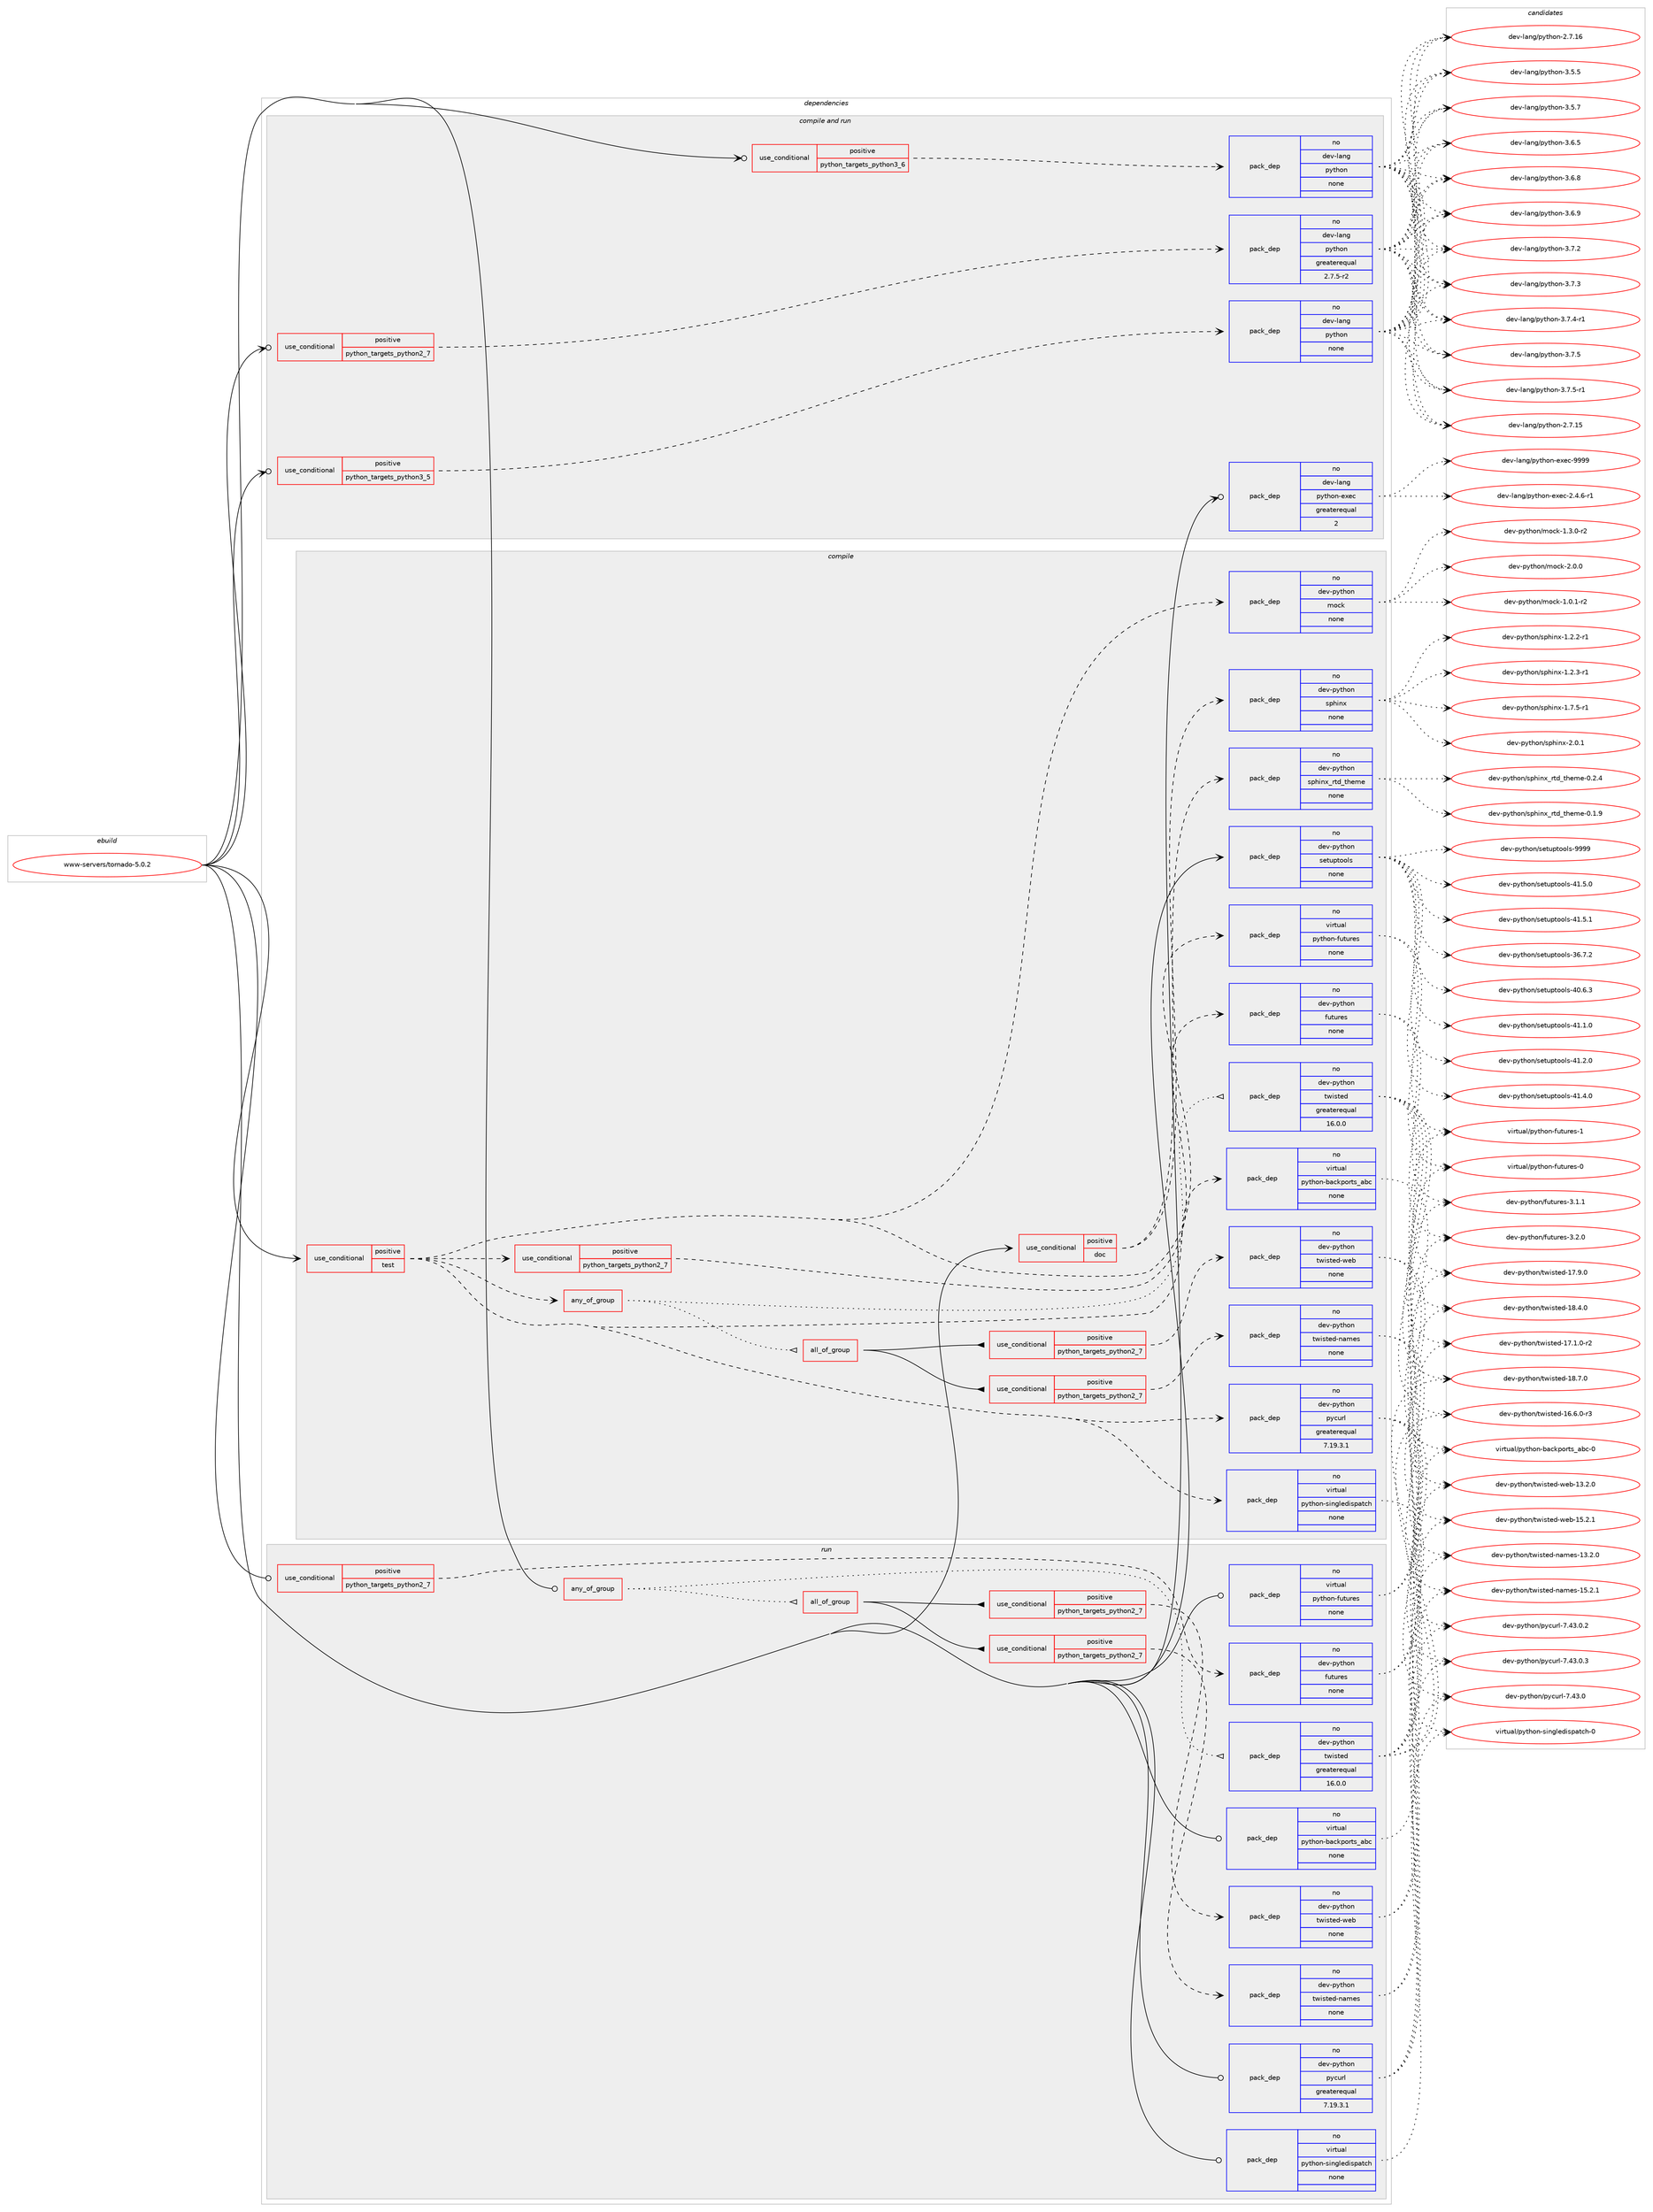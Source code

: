 digraph prolog {

# *************
# Graph options
# *************

newrank=true;
concentrate=true;
compound=true;
graph [rankdir=LR,fontname=Helvetica,fontsize=10,ranksep=1.5];#, ranksep=2.5, nodesep=0.2];
edge  [arrowhead=vee];
node  [fontname=Helvetica,fontsize=10];

# **********
# The ebuild
# **********

subgraph cluster_leftcol {
color=gray;
rank=same;
label=<<i>ebuild</i>>;
id [label="www-servers/tornado-5.0.2", color=red, width=4, href="../www-servers/tornado-5.0.2.svg"];
}

# ****************
# The dependencies
# ****************

subgraph cluster_midcol {
color=gray;
label=<<i>dependencies</i>>;
subgraph cluster_compile {
fillcolor="#eeeeee";
style=filled;
label=<<i>compile</i>>;
subgraph cond218508 {
dependency911148 [label=<<TABLE BORDER="0" CELLBORDER="1" CELLSPACING="0" CELLPADDING="4"><TR><TD ROWSPAN="3" CELLPADDING="10">use_conditional</TD></TR><TR><TD>positive</TD></TR><TR><TD>doc</TD></TR></TABLE>>, shape=none, color=red];
subgraph pack676226 {
dependency911149 [label=<<TABLE BORDER="0" CELLBORDER="1" CELLSPACING="0" CELLPADDING="4" WIDTH="220"><TR><TD ROWSPAN="6" CELLPADDING="30">pack_dep</TD></TR><TR><TD WIDTH="110">no</TD></TR><TR><TD>dev-python</TD></TR><TR><TD>sphinx</TD></TR><TR><TD>none</TD></TR><TR><TD></TD></TR></TABLE>>, shape=none, color=blue];
}
dependency911148:e -> dependency911149:w [weight=20,style="dashed",arrowhead="vee"];
subgraph pack676227 {
dependency911150 [label=<<TABLE BORDER="0" CELLBORDER="1" CELLSPACING="0" CELLPADDING="4" WIDTH="220"><TR><TD ROWSPAN="6" CELLPADDING="30">pack_dep</TD></TR><TR><TD WIDTH="110">no</TD></TR><TR><TD>dev-python</TD></TR><TR><TD>sphinx_rtd_theme</TD></TR><TR><TD>none</TD></TR><TR><TD></TD></TR></TABLE>>, shape=none, color=blue];
}
dependency911148:e -> dependency911150:w [weight=20,style="dashed",arrowhead="vee"];
}
id:e -> dependency911148:w [weight=20,style="solid",arrowhead="vee"];
subgraph cond218509 {
dependency911151 [label=<<TABLE BORDER="0" CELLBORDER="1" CELLSPACING="0" CELLPADDING="4"><TR><TD ROWSPAN="3" CELLPADDING="10">use_conditional</TD></TR><TR><TD>positive</TD></TR><TR><TD>test</TD></TR></TABLE>>, shape=none, color=red];
subgraph cond218510 {
dependency911152 [label=<<TABLE BORDER="0" CELLBORDER="1" CELLSPACING="0" CELLPADDING="4"><TR><TD ROWSPAN="3" CELLPADDING="10">use_conditional</TD></TR><TR><TD>positive</TD></TR><TR><TD>python_targets_python2_7</TD></TR></TABLE>>, shape=none, color=red];
subgraph pack676228 {
dependency911153 [label=<<TABLE BORDER="0" CELLBORDER="1" CELLSPACING="0" CELLPADDING="4" WIDTH="220"><TR><TD ROWSPAN="6" CELLPADDING="30">pack_dep</TD></TR><TR><TD WIDTH="110">no</TD></TR><TR><TD>dev-python</TD></TR><TR><TD>futures</TD></TR><TR><TD>none</TD></TR><TR><TD></TD></TR></TABLE>>, shape=none, color=blue];
}
dependency911152:e -> dependency911153:w [weight=20,style="dashed",arrowhead="vee"];
}
dependency911151:e -> dependency911152:w [weight=20,style="dashed",arrowhead="vee"];
subgraph pack676229 {
dependency911154 [label=<<TABLE BORDER="0" CELLBORDER="1" CELLSPACING="0" CELLPADDING="4" WIDTH="220"><TR><TD ROWSPAN="6" CELLPADDING="30">pack_dep</TD></TR><TR><TD WIDTH="110">no</TD></TR><TR><TD>dev-python</TD></TR><TR><TD>pycurl</TD></TR><TR><TD>greaterequal</TD></TR><TR><TD>7.19.3.1</TD></TR></TABLE>>, shape=none, color=blue];
}
dependency911151:e -> dependency911154:w [weight=20,style="dashed",arrowhead="vee"];
subgraph any15829 {
dependency911155 [label=<<TABLE BORDER="0" CELLBORDER="1" CELLSPACING="0" CELLPADDING="4"><TR><TD CELLPADDING="10">any_of_group</TD></TR></TABLE>>, shape=none, color=red];subgraph pack676230 {
dependency911156 [label=<<TABLE BORDER="0" CELLBORDER="1" CELLSPACING="0" CELLPADDING="4" WIDTH="220"><TR><TD ROWSPAN="6" CELLPADDING="30">pack_dep</TD></TR><TR><TD WIDTH="110">no</TD></TR><TR><TD>dev-python</TD></TR><TR><TD>twisted</TD></TR><TR><TD>greaterequal</TD></TR><TR><TD>16.0.0</TD></TR></TABLE>>, shape=none, color=blue];
}
dependency911155:e -> dependency911156:w [weight=20,style="dotted",arrowhead="oinv"];
subgraph all588 {
dependency911157 [label=<<TABLE BORDER="0" CELLBORDER="1" CELLSPACING="0" CELLPADDING="4"><TR><TD CELLPADDING="10">all_of_group</TD></TR></TABLE>>, shape=none, color=red];subgraph cond218511 {
dependency911158 [label=<<TABLE BORDER="0" CELLBORDER="1" CELLSPACING="0" CELLPADDING="4"><TR><TD ROWSPAN="3" CELLPADDING="10">use_conditional</TD></TR><TR><TD>positive</TD></TR><TR><TD>python_targets_python2_7</TD></TR></TABLE>>, shape=none, color=red];
subgraph pack676231 {
dependency911159 [label=<<TABLE BORDER="0" CELLBORDER="1" CELLSPACING="0" CELLPADDING="4" WIDTH="220"><TR><TD ROWSPAN="6" CELLPADDING="30">pack_dep</TD></TR><TR><TD WIDTH="110">no</TD></TR><TR><TD>dev-python</TD></TR><TR><TD>twisted-names</TD></TR><TR><TD>none</TD></TR><TR><TD></TD></TR></TABLE>>, shape=none, color=blue];
}
dependency911158:e -> dependency911159:w [weight=20,style="dashed",arrowhead="vee"];
}
dependency911157:e -> dependency911158:w [weight=20,style="solid",arrowhead="inv"];
subgraph cond218512 {
dependency911160 [label=<<TABLE BORDER="0" CELLBORDER="1" CELLSPACING="0" CELLPADDING="4"><TR><TD ROWSPAN="3" CELLPADDING="10">use_conditional</TD></TR><TR><TD>positive</TD></TR><TR><TD>python_targets_python2_7</TD></TR></TABLE>>, shape=none, color=red];
subgraph pack676232 {
dependency911161 [label=<<TABLE BORDER="0" CELLBORDER="1" CELLSPACING="0" CELLPADDING="4" WIDTH="220"><TR><TD ROWSPAN="6" CELLPADDING="30">pack_dep</TD></TR><TR><TD WIDTH="110">no</TD></TR><TR><TD>dev-python</TD></TR><TR><TD>twisted-web</TD></TR><TR><TD>none</TD></TR><TR><TD></TD></TR></TABLE>>, shape=none, color=blue];
}
dependency911160:e -> dependency911161:w [weight=20,style="dashed",arrowhead="vee"];
}
dependency911157:e -> dependency911160:w [weight=20,style="solid",arrowhead="inv"];
}
dependency911155:e -> dependency911157:w [weight=20,style="dotted",arrowhead="oinv"];
}
dependency911151:e -> dependency911155:w [weight=20,style="dashed",arrowhead="vee"];
subgraph pack676233 {
dependency911162 [label=<<TABLE BORDER="0" CELLBORDER="1" CELLSPACING="0" CELLPADDING="4" WIDTH="220"><TR><TD ROWSPAN="6" CELLPADDING="30">pack_dep</TD></TR><TR><TD WIDTH="110">no</TD></TR><TR><TD>virtual</TD></TR><TR><TD>python-backports_abc</TD></TR><TR><TD>none</TD></TR><TR><TD></TD></TR></TABLE>>, shape=none, color=blue];
}
dependency911151:e -> dependency911162:w [weight=20,style="dashed",arrowhead="vee"];
subgraph pack676234 {
dependency911163 [label=<<TABLE BORDER="0" CELLBORDER="1" CELLSPACING="0" CELLPADDING="4" WIDTH="220"><TR><TD ROWSPAN="6" CELLPADDING="30">pack_dep</TD></TR><TR><TD WIDTH="110">no</TD></TR><TR><TD>virtual</TD></TR><TR><TD>python-futures</TD></TR><TR><TD>none</TD></TR><TR><TD></TD></TR></TABLE>>, shape=none, color=blue];
}
dependency911151:e -> dependency911163:w [weight=20,style="dashed",arrowhead="vee"];
subgraph pack676235 {
dependency911164 [label=<<TABLE BORDER="0" CELLBORDER="1" CELLSPACING="0" CELLPADDING="4" WIDTH="220"><TR><TD ROWSPAN="6" CELLPADDING="30">pack_dep</TD></TR><TR><TD WIDTH="110">no</TD></TR><TR><TD>virtual</TD></TR><TR><TD>python-singledispatch</TD></TR><TR><TD>none</TD></TR><TR><TD></TD></TR></TABLE>>, shape=none, color=blue];
}
dependency911151:e -> dependency911164:w [weight=20,style="dashed",arrowhead="vee"];
subgraph pack676236 {
dependency911165 [label=<<TABLE BORDER="0" CELLBORDER="1" CELLSPACING="0" CELLPADDING="4" WIDTH="220"><TR><TD ROWSPAN="6" CELLPADDING="30">pack_dep</TD></TR><TR><TD WIDTH="110">no</TD></TR><TR><TD>dev-python</TD></TR><TR><TD>mock</TD></TR><TR><TD>none</TD></TR><TR><TD></TD></TR></TABLE>>, shape=none, color=blue];
}
dependency911151:e -> dependency911165:w [weight=20,style="dashed",arrowhead="vee"];
}
id:e -> dependency911151:w [weight=20,style="solid",arrowhead="vee"];
subgraph pack676237 {
dependency911166 [label=<<TABLE BORDER="0" CELLBORDER="1" CELLSPACING="0" CELLPADDING="4" WIDTH="220"><TR><TD ROWSPAN="6" CELLPADDING="30">pack_dep</TD></TR><TR><TD WIDTH="110">no</TD></TR><TR><TD>dev-python</TD></TR><TR><TD>setuptools</TD></TR><TR><TD>none</TD></TR><TR><TD></TD></TR></TABLE>>, shape=none, color=blue];
}
id:e -> dependency911166:w [weight=20,style="solid",arrowhead="vee"];
}
subgraph cluster_compileandrun {
fillcolor="#eeeeee";
style=filled;
label=<<i>compile and run</i>>;
subgraph cond218513 {
dependency911167 [label=<<TABLE BORDER="0" CELLBORDER="1" CELLSPACING="0" CELLPADDING="4"><TR><TD ROWSPAN="3" CELLPADDING="10">use_conditional</TD></TR><TR><TD>positive</TD></TR><TR><TD>python_targets_python2_7</TD></TR></TABLE>>, shape=none, color=red];
subgraph pack676238 {
dependency911168 [label=<<TABLE BORDER="0" CELLBORDER="1" CELLSPACING="0" CELLPADDING="4" WIDTH="220"><TR><TD ROWSPAN="6" CELLPADDING="30">pack_dep</TD></TR><TR><TD WIDTH="110">no</TD></TR><TR><TD>dev-lang</TD></TR><TR><TD>python</TD></TR><TR><TD>greaterequal</TD></TR><TR><TD>2.7.5-r2</TD></TR></TABLE>>, shape=none, color=blue];
}
dependency911167:e -> dependency911168:w [weight=20,style="dashed",arrowhead="vee"];
}
id:e -> dependency911167:w [weight=20,style="solid",arrowhead="odotvee"];
subgraph cond218514 {
dependency911169 [label=<<TABLE BORDER="0" CELLBORDER="1" CELLSPACING="0" CELLPADDING="4"><TR><TD ROWSPAN="3" CELLPADDING="10">use_conditional</TD></TR><TR><TD>positive</TD></TR><TR><TD>python_targets_python3_5</TD></TR></TABLE>>, shape=none, color=red];
subgraph pack676239 {
dependency911170 [label=<<TABLE BORDER="0" CELLBORDER="1" CELLSPACING="0" CELLPADDING="4" WIDTH="220"><TR><TD ROWSPAN="6" CELLPADDING="30">pack_dep</TD></TR><TR><TD WIDTH="110">no</TD></TR><TR><TD>dev-lang</TD></TR><TR><TD>python</TD></TR><TR><TD>none</TD></TR><TR><TD></TD></TR></TABLE>>, shape=none, color=blue];
}
dependency911169:e -> dependency911170:w [weight=20,style="dashed",arrowhead="vee"];
}
id:e -> dependency911169:w [weight=20,style="solid",arrowhead="odotvee"];
subgraph cond218515 {
dependency911171 [label=<<TABLE BORDER="0" CELLBORDER="1" CELLSPACING="0" CELLPADDING="4"><TR><TD ROWSPAN="3" CELLPADDING="10">use_conditional</TD></TR><TR><TD>positive</TD></TR><TR><TD>python_targets_python3_6</TD></TR></TABLE>>, shape=none, color=red];
subgraph pack676240 {
dependency911172 [label=<<TABLE BORDER="0" CELLBORDER="1" CELLSPACING="0" CELLPADDING="4" WIDTH="220"><TR><TD ROWSPAN="6" CELLPADDING="30">pack_dep</TD></TR><TR><TD WIDTH="110">no</TD></TR><TR><TD>dev-lang</TD></TR><TR><TD>python</TD></TR><TR><TD>none</TD></TR><TR><TD></TD></TR></TABLE>>, shape=none, color=blue];
}
dependency911171:e -> dependency911172:w [weight=20,style="dashed",arrowhead="vee"];
}
id:e -> dependency911171:w [weight=20,style="solid",arrowhead="odotvee"];
subgraph pack676241 {
dependency911173 [label=<<TABLE BORDER="0" CELLBORDER="1" CELLSPACING="0" CELLPADDING="4" WIDTH="220"><TR><TD ROWSPAN="6" CELLPADDING="30">pack_dep</TD></TR><TR><TD WIDTH="110">no</TD></TR><TR><TD>dev-lang</TD></TR><TR><TD>python-exec</TD></TR><TR><TD>greaterequal</TD></TR><TR><TD>2</TD></TR></TABLE>>, shape=none, color=blue];
}
id:e -> dependency911173:w [weight=20,style="solid",arrowhead="odotvee"];
}
subgraph cluster_run {
fillcolor="#eeeeee";
style=filled;
label=<<i>run</i>>;
subgraph any15830 {
dependency911174 [label=<<TABLE BORDER="0" CELLBORDER="1" CELLSPACING="0" CELLPADDING="4"><TR><TD CELLPADDING="10">any_of_group</TD></TR></TABLE>>, shape=none, color=red];subgraph pack676242 {
dependency911175 [label=<<TABLE BORDER="0" CELLBORDER="1" CELLSPACING="0" CELLPADDING="4" WIDTH="220"><TR><TD ROWSPAN="6" CELLPADDING="30">pack_dep</TD></TR><TR><TD WIDTH="110">no</TD></TR><TR><TD>dev-python</TD></TR><TR><TD>twisted</TD></TR><TR><TD>greaterequal</TD></TR><TR><TD>16.0.0</TD></TR></TABLE>>, shape=none, color=blue];
}
dependency911174:e -> dependency911175:w [weight=20,style="dotted",arrowhead="oinv"];
subgraph all589 {
dependency911176 [label=<<TABLE BORDER="0" CELLBORDER="1" CELLSPACING="0" CELLPADDING="4"><TR><TD CELLPADDING="10">all_of_group</TD></TR></TABLE>>, shape=none, color=red];subgraph cond218516 {
dependency911177 [label=<<TABLE BORDER="0" CELLBORDER="1" CELLSPACING="0" CELLPADDING="4"><TR><TD ROWSPAN="3" CELLPADDING="10">use_conditional</TD></TR><TR><TD>positive</TD></TR><TR><TD>python_targets_python2_7</TD></TR></TABLE>>, shape=none, color=red];
subgraph pack676243 {
dependency911178 [label=<<TABLE BORDER="0" CELLBORDER="1" CELLSPACING="0" CELLPADDING="4" WIDTH="220"><TR><TD ROWSPAN="6" CELLPADDING="30">pack_dep</TD></TR><TR><TD WIDTH="110">no</TD></TR><TR><TD>dev-python</TD></TR><TR><TD>twisted-names</TD></TR><TR><TD>none</TD></TR><TR><TD></TD></TR></TABLE>>, shape=none, color=blue];
}
dependency911177:e -> dependency911178:w [weight=20,style="dashed",arrowhead="vee"];
}
dependency911176:e -> dependency911177:w [weight=20,style="solid",arrowhead="inv"];
subgraph cond218517 {
dependency911179 [label=<<TABLE BORDER="0" CELLBORDER="1" CELLSPACING="0" CELLPADDING="4"><TR><TD ROWSPAN="3" CELLPADDING="10">use_conditional</TD></TR><TR><TD>positive</TD></TR><TR><TD>python_targets_python2_7</TD></TR></TABLE>>, shape=none, color=red];
subgraph pack676244 {
dependency911180 [label=<<TABLE BORDER="0" CELLBORDER="1" CELLSPACING="0" CELLPADDING="4" WIDTH="220"><TR><TD ROWSPAN="6" CELLPADDING="30">pack_dep</TD></TR><TR><TD WIDTH="110">no</TD></TR><TR><TD>dev-python</TD></TR><TR><TD>twisted-web</TD></TR><TR><TD>none</TD></TR><TR><TD></TD></TR></TABLE>>, shape=none, color=blue];
}
dependency911179:e -> dependency911180:w [weight=20,style="dashed",arrowhead="vee"];
}
dependency911176:e -> dependency911179:w [weight=20,style="solid",arrowhead="inv"];
}
dependency911174:e -> dependency911176:w [weight=20,style="dotted",arrowhead="oinv"];
}
id:e -> dependency911174:w [weight=20,style="solid",arrowhead="odot"];
subgraph cond218518 {
dependency911181 [label=<<TABLE BORDER="0" CELLBORDER="1" CELLSPACING="0" CELLPADDING="4"><TR><TD ROWSPAN="3" CELLPADDING="10">use_conditional</TD></TR><TR><TD>positive</TD></TR><TR><TD>python_targets_python2_7</TD></TR></TABLE>>, shape=none, color=red];
subgraph pack676245 {
dependency911182 [label=<<TABLE BORDER="0" CELLBORDER="1" CELLSPACING="0" CELLPADDING="4" WIDTH="220"><TR><TD ROWSPAN="6" CELLPADDING="30">pack_dep</TD></TR><TR><TD WIDTH="110">no</TD></TR><TR><TD>dev-python</TD></TR><TR><TD>futures</TD></TR><TR><TD>none</TD></TR><TR><TD></TD></TR></TABLE>>, shape=none, color=blue];
}
dependency911181:e -> dependency911182:w [weight=20,style="dashed",arrowhead="vee"];
}
id:e -> dependency911181:w [weight=20,style="solid",arrowhead="odot"];
subgraph pack676246 {
dependency911183 [label=<<TABLE BORDER="0" CELLBORDER="1" CELLSPACING="0" CELLPADDING="4" WIDTH="220"><TR><TD ROWSPAN="6" CELLPADDING="30">pack_dep</TD></TR><TR><TD WIDTH="110">no</TD></TR><TR><TD>dev-python</TD></TR><TR><TD>pycurl</TD></TR><TR><TD>greaterequal</TD></TR><TR><TD>7.19.3.1</TD></TR></TABLE>>, shape=none, color=blue];
}
id:e -> dependency911183:w [weight=20,style="solid",arrowhead="odot"];
subgraph pack676247 {
dependency911184 [label=<<TABLE BORDER="0" CELLBORDER="1" CELLSPACING="0" CELLPADDING="4" WIDTH="220"><TR><TD ROWSPAN="6" CELLPADDING="30">pack_dep</TD></TR><TR><TD WIDTH="110">no</TD></TR><TR><TD>virtual</TD></TR><TR><TD>python-backports_abc</TD></TR><TR><TD>none</TD></TR><TR><TD></TD></TR></TABLE>>, shape=none, color=blue];
}
id:e -> dependency911184:w [weight=20,style="solid",arrowhead="odot"];
subgraph pack676248 {
dependency911185 [label=<<TABLE BORDER="0" CELLBORDER="1" CELLSPACING="0" CELLPADDING="4" WIDTH="220"><TR><TD ROWSPAN="6" CELLPADDING="30">pack_dep</TD></TR><TR><TD WIDTH="110">no</TD></TR><TR><TD>virtual</TD></TR><TR><TD>python-futures</TD></TR><TR><TD>none</TD></TR><TR><TD></TD></TR></TABLE>>, shape=none, color=blue];
}
id:e -> dependency911185:w [weight=20,style="solid",arrowhead="odot"];
subgraph pack676249 {
dependency911186 [label=<<TABLE BORDER="0" CELLBORDER="1" CELLSPACING="0" CELLPADDING="4" WIDTH="220"><TR><TD ROWSPAN="6" CELLPADDING="30">pack_dep</TD></TR><TR><TD WIDTH="110">no</TD></TR><TR><TD>virtual</TD></TR><TR><TD>python-singledispatch</TD></TR><TR><TD>none</TD></TR><TR><TD></TD></TR></TABLE>>, shape=none, color=blue];
}
id:e -> dependency911186:w [weight=20,style="solid",arrowhead="odot"];
}
}

# **************
# The candidates
# **************

subgraph cluster_choices {
rank=same;
color=gray;
label=<<i>candidates</i>>;

subgraph choice676226 {
color=black;
nodesep=1;
choice10010111845112121116104111110471151121041051101204549465046504511449 [label="dev-python/sphinx-1.2.2-r1", color=red, width=4,href="../dev-python/sphinx-1.2.2-r1.svg"];
choice10010111845112121116104111110471151121041051101204549465046514511449 [label="dev-python/sphinx-1.2.3-r1", color=red, width=4,href="../dev-python/sphinx-1.2.3-r1.svg"];
choice10010111845112121116104111110471151121041051101204549465546534511449 [label="dev-python/sphinx-1.7.5-r1", color=red, width=4,href="../dev-python/sphinx-1.7.5-r1.svg"];
choice1001011184511212111610411111047115112104105110120455046484649 [label="dev-python/sphinx-2.0.1", color=red, width=4,href="../dev-python/sphinx-2.0.1.svg"];
dependency911149:e -> choice10010111845112121116104111110471151121041051101204549465046504511449:w [style=dotted,weight="100"];
dependency911149:e -> choice10010111845112121116104111110471151121041051101204549465046514511449:w [style=dotted,weight="100"];
dependency911149:e -> choice10010111845112121116104111110471151121041051101204549465546534511449:w [style=dotted,weight="100"];
dependency911149:e -> choice1001011184511212111610411111047115112104105110120455046484649:w [style=dotted,weight="100"];
}
subgraph choice676227 {
color=black;
nodesep=1;
choice10010111845112121116104111110471151121041051101209511411610095116104101109101454846494657 [label="dev-python/sphinx_rtd_theme-0.1.9", color=red, width=4,href="../dev-python/sphinx_rtd_theme-0.1.9.svg"];
choice10010111845112121116104111110471151121041051101209511411610095116104101109101454846504652 [label="dev-python/sphinx_rtd_theme-0.2.4", color=red, width=4,href="../dev-python/sphinx_rtd_theme-0.2.4.svg"];
dependency911150:e -> choice10010111845112121116104111110471151121041051101209511411610095116104101109101454846494657:w [style=dotted,weight="100"];
dependency911150:e -> choice10010111845112121116104111110471151121041051101209511411610095116104101109101454846504652:w [style=dotted,weight="100"];
}
subgraph choice676228 {
color=black;
nodesep=1;
choice1001011184511212111610411111047102117116117114101115455146494649 [label="dev-python/futures-3.1.1", color=red, width=4,href="../dev-python/futures-3.1.1.svg"];
choice1001011184511212111610411111047102117116117114101115455146504648 [label="dev-python/futures-3.2.0", color=red, width=4,href="../dev-python/futures-3.2.0.svg"];
dependency911153:e -> choice1001011184511212111610411111047102117116117114101115455146494649:w [style=dotted,weight="100"];
dependency911153:e -> choice1001011184511212111610411111047102117116117114101115455146504648:w [style=dotted,weight="100"];
}
subgraph choice676229 {
color=black;
nodesep=1;
choice10010111845112121116104111110471121219911711410845554652514648 [label="dev-python/pycurl-7.43.0", color=red, width=4,href="../dev-python/pycurl-7.43.0.svg"];
choice100101118451121211161041111104711212199117114108455546525146484650 [label="dev-python/pycurl-7.43.0.2", color=red, width=4,href="../dev-python/pycurl-7.43.0.2.svg"];
choice100101118451121211161041111104711212199117114108455546525146484651 [label="dev-python/pycurl-7.43.0.3", color=red, width=4,href="../dev-python/pycurl-7.43.0.3.svg"];
dependency911154:e -> choice10010111845112121116104111110471121219911711410845554652514648:w [style=dotted,weight="100"];
dependency911154:e -> choice100101118451121211161041111104711212199117114108455546525146484650:w [style=dotted,weight="100"];
dependency911154:e -> choice100101118451121211161041111104711212199117114108455546525146484651:w [style=dotted,weight="100"];
}
subgraph choice676230 {
color=black;
nodesep=1;
choice1001011184511212111610411111047116119105115116101100454954465446484511451 [label="dev-python/twisted-16.6.0-r3", color=red, width=4,href="../dev-python/twisted-16.6.0-r3.svg"];
choice1001011184511212111610411111047116119105115116101100454955464946484511450 [label="dev-python/twisted-17.1.0-r2", color=red, width=4,href="../dev-python/twisted-17.1.0-r2.svg"];
choice100101118451121211161041111104711611910511511610110045495546574648 [label="dev-python/twisted-17.9.0", color=red, width=4,href="../dev-python/twisted-17.9.0.svg"];
choice100101118451121211161041111104711611910511511610110045495646524648 [label="dev-python/twisted-18.4.0", color=red, width=4,href="../dev-python/twisted-18.4.0.svg"];
choice100101118451121211161041111104711611910511511610110045495646554648 [label="dev-python/twisted-18.7.0", color=red, width=4,href="../dev-python/twisted-18.7.0.svg"];
dependency911156:e -> choice1001011184511212111610411111047116119105115116101100454954465446484511451:w [style=dotted,weight="100"];
dependency911156:e -> choice1001011184511212111610411111047116119105115116101100454955464946484511450:w [style=dotted,weight="100"];
dependency911156:e -> choice100101118451121211161041111104711611910511511610110045495546574648:w [style=dotted,weight="100"];
dependency911156:e -> choice100101118451121211161041111104711611910511511610110045495646524648:w [style=dotted,weight="100"];
dependency911156:e -> choice100101118451121211161041111104711611910511511610110045495646554648:w [style=dotted,weight="100"];
}
subgraph choice676231 {
color=black;
nodesep=1;
choice1001011184511212111610411111047116119105115116101100451109710910111545495146504648 [label="dev-python/twisted-names-13.2.0", color=red, width=4,href="../dev-python/twisted-names-13.2.0.svg"];
choice1001011184511212111610411111047116119105115116101100451109710910111545495346504649 [label="dev-python/twisted-names-15.2.1", color=red, width=4,href="../dev-python/twisted-names-15.2.1.svg"];
dependency911159:e -> choice1001011184511212111610411111047116119105115116101100451109710910111545495146504648:w [style=dotted,weight="100"];
dependency911159:e -> choice1001011184511212111610411111047116119105115116101100451109710910111545495346504649:w [style=dotted,weight="100"];
}
subgraph choice676232 {
color=black;
nodesep=1;
choice1001011184511212111610411111047116119105115116101100451191019845495146504648 [label="dev-python/twisted-web-13.2.0", color=red, width=4,href="../dev-python/twisted-web-13.2.0.svg"];
choice1001011184511212111610411111047116119105115116101100451191019845495346504649 [label="dev-python/twisted-web-15.2.1", color=red, width=4,href="../dev-python/twisted-web-15.2.1.svg"];
dependency911161:e -> choice1001011184511212111610411111047116119105115116101100451191019845495146504648:w [style=dotted,weight="100"];
dependency911161:e -> choice1001011184511212111610411111047116119105115116101100451191019845495346504649:w [style=dotted,weight="100"];
}
subgraph choice676233 {
color=black;
nodesep=1;
choice118105114116117971084711212111610411111045989799107112111114116115959798994548 [label="virtual/python-backports_abc-0", color=red, width=4,href="../virtual/python-backports_abc-0.svg"];
dependency911162:e -> choice118105114116117971084711212111610411111045989799107112111114116115959798994548:w [style=dotted,weight="100"];
}
subgraph choice676234 {
color=black;
nodesep=1;
choice1181051141161179710847112121116104111110451021171161171141011154548 [label="virtual/python-futures-0", color=red, width=4,href="../virtual/python-futures-0.svg"];
choice1181051141161179710847112121116104111110451021171161171141011154549 [label="virtual/python-futures-1", color=red, width=4,href="../virtual/python-futures-1.svg"];
dependency911163:e -> choice1181051141161179710847112121116104111110451021171161171141011154548:w [style=dotted,weight="100"];
dependency911163:e -> choice1181051141161179710847112121116104111110451021171161171141011154549:w [style=dotted,weight="100"];
}
subgraph choice676235 {
color=black;
nodesep=1;
choice11810511411611797108471121211161041111104511510511010310810110010511511297116991044548 [label="virtual/python-singledispatch-0", color=red, width=4,href="../virtual/python-singledispatch-0.svg"];
dependency911164:e -> choice11810511411611797108471121211161041111104511510511010310810110010511511297116991044548:w [style=dotted,weight="100"];
}
subgraph choice676236 {
color=black;
nodesep=1;
choice1001011184511212111610411111047109111991074549464846494511450 [label="dev-python/mock-1.0.1-r2", color=red, width=4,href="../dev-python/mock-1.0.1-r2.svg"];
choice1001011184511212111610411111047109111991074549465146484511450 [label="dev-python/mock-1.3.0-r2", color=red, width=4,href="../dev-python/mock-1.3.0-r2.svg"];
choice100101118451121211161041111104710911199107455046484648 [label="dev-python/mock-2.0.0", color=red, width=4,href="../dev-python/mock-2.0.0.svg"];
dependency911165:e -> choice1001011184511212111610411111047109111991074549464846494511450:w [style=dotted,weight="100"];
dependency911165:e -> choice1001011184511212111610411111047109111991074549465146484511450:w [style=dotted,weight="100"];
dependency911165:e -> choice100101118451121211161041111104710911199107455046484648:w [style=dotted,weight="100"];
}
subgraph choice676237 {
color=black;
nodesep=1;
choice100101118451121211161041111104711510111611711211611111110811545515446554650 [label="dev-python/setuptools-36.7.2", color=red, width=4,href="../dev-python/setuptools-36.7.2.svg"];
choice100101118451121211161041111104711510111611711211611111110811545524846544651 [label="dev-python/setuptools-40.6.3", color=red, width=4,href="../dev-python/setuptools-40.6.3.svg"];
choice100101118451121211161041111104711510111611711211611111110811545524946494648 [label="dev-python/setuptools-41.1.0", color=red, width=4,href="../dev-python/setuptools-41.1.0.svg"];
choice100101118451121211161041111104711510111611711211611111110811545524946504648 [label="dev-python/setuptools-41.2.0", color=red, width=4,href="../dev-python/setuptools-41.2.0.svg"];
choice100101118451121211161041111104711510111611711211611111110811545524946524648 [label="dev-python/setuptools-41.4.0", color=red, width=4,href="../dev-python/setuptools-41.4.0.svg"];
choice100101118451121211161041111104711510111611711211611111110811545524946534648 [label="dev-python/setuptools-41.5.0", color=red, width=4,href="../dev-python/setuptools-41.5.0.svg"];
choice100101118451121211161041111104711510111611711211611111110811545524946534649 [label="dev-python/setuptools-41.5.1", color=red, width=4,href="../dev-python/setuptools-41.5.1.svg"];
choice10010111845112121116104111110471151011161171121161111111081154557575757 [label="dev-python/setuptools-9999", color=red, width=4,href="../dev-python/setuptools-9999.svg"];
dependency911166:e -> choice100101118451121211161041111104711510111611711211611111110811545515446554650:w [style=dotted,weight="100"];
dependency911166:e -> choice100101118451121211161041111104711510111611711211611111110811545524846544651:w [style=dotted,weight="100"];
dependency911166:e -> choice100101118451121211161041111104711510111611711211611111110811545524946494648:w [style=dotted,weight="100"];
dependency911166:e -> choice100101118451121211161041111104711510111611711211611111110811545524946504648:w [style=dotted,weight="100"];
dependency911166:e -> choice100101118451121211161041111104711510111611711211611111110811545524946524648:w [style=dotted,weight="100"];
dependency911166:e -> choice100101118451121211161041111104711510111611711211611111110811545524946534648:w [style=dotted,weight="100"];
dependency911166:e -> choice100101118451121211161041111104711510111611711211611111110811545524946534649:w [style=dotted,weight="100"];
dependency911166:e -> choice10010111845112121116104111110471151011161171121161111111081154557575757:w [style=dotted,weight="100"];
}
subgraph choice676238 {
color=black;
nodesep=1;
choice10010111845108971101034711212111610411111045504655464953 [label="dev-lang/python-2.7.15", color=red, width=4,href="../dev-lang/python-2.7.15.svg"];
choice10010111845108971101034711212111610411111045504655464954 [label="dev-lang/python-2.7.16", color=red, width=4,href="../dev-lang/python-2.7.16.svg"];
choice100101118451089711010347112121116104111110455146534653 [label="dev-lang/python-3.5.5", color=red, width=4,href="../dev-lang/python-3.5.5.svg"];
choice100101118451089711010347112121116104111110455146534655 [label="dev-lang/python-3.5.7", color=red, width=4,href="../dev-lang/python-3.5.7.svg"];
choice100101118451089711010347112121116104111110455146544653 [label="dev-lang/python-3.6.5", color=red, width=4,href="../dev-lang/python-3.6.5.svg"];
choice100101118451089711010347112121116104111110455146544656 [label="dev-lang/python-3.6.8", color=red, width=4,href="../dev-lang/python-3.6.8.svg"];
choice100101118451089711010347112121116104111110455146544657 [label="dev-lang/python-3.6.9", color=red, width=4,href="../dev-lang/python-3.6.9.svg"];
choice100101118451089711010347112121116104111110455146554650 [label="dev-lang/python-3.7.2", color=red, width=4,href="../dev-lang/python-3.7.2.svg"];
choice100101118451089711010347112121116104111110455146554651 [label="dev-lang/python-3.7.3", color=red, width=4,href="../dev-lang/python-3.7.3.svg"];
choice1001011184510897110103471121211161041111104551465546524511449 [label="dev-lang/python-3.7.4-r1", color=red, width=4,href="../dev-lang/python-3.7.4-r1.svg"];
choice100101118451089711010347112121116104111110455146554653 [label="dev-lang/python-3.7.5", color=red, width=4,href="../dev-lang/python-3.7.5.svg"];
choice1001011184510897110103471121211161041111104551465546534511449 [label="dev-lang/python-3.7.5-r1", color=red, width=4,href="../dev-lang/python-3.7.5-r1.svg"];
dependency911168:e -> choice10010111845108971101034711212111610411111045504655464953:w [style=dotted,weight="100"];
dependency911168:e -> choice10010111845108971101034711212111610411111045504655464954:w [style=dotted,weight="100"];
dependency911168:e -> choice100101118451089711010347112121116104111110455146534653:w [style=dotted,weight="100"];
dependency911168:e -> choice100101118451089711010347112121116104111110455146534655:w [style=dotted,weight="100"];
dependency911168:e -> choice100101118451089711010347112121116104111110455146544653:w [style=dotted,weight="100"];
dependency911168:e -> choice100101118451089711010347112121116104111110455146544656:w [style=dotted,weight="100"];
dependency911168:e -> choice100101118451089711010347112121116104111110455146544657:w [style=dotted,weight="100"];
dependency911168:e -> choice100101118451089711010347112121116104111110455146554650:w [style=dotted,weight="100"];
dependency911168:e -> choice100101118451089711010347112121116104111110455146554651:w [style=dotted,weight="100"];
dependency911168:e -> choice1001011184510897110103471121211161041111104551465546524511449:w [style=dotted,weight="100"];
dependency911168:e -> choice100101118451089711010347112121116104111110455146554653:w [style=dotted,weight="100"];
dependency911168:e -> choice1001011184510897110103471121211161041111104551465546534511449:w [style=dotted,weight="100"];
}
subgraph choice676239 {
color=black;
nodesep=1;
choice10010111845108971101034711212111610411111045504655464953 [label="dev-lang/python-2.7.15", color=red, width=4,href="../dev-lang/python-2.7.15.svg"];
choice10010111845108971101034711212111610411111045504655464954 [label="dev-lang/python-2.7.16", color=red, width=4,href="../dev-lang/python-2.7.16.svg"];
choice100101118451089711010347112121116104111110455146534653 [label="dev-lang/python-3.5.5", color=red, width=4,href="../dev-lang/python-3.5.5.svg"];
choice100101118451089711010347112121116104111110455146534655 [label="dev-lang/python-3.5.7", color=red, width=4,href="../dev-lang/python-3.5.7.svg"];
choice100101118451089711010347112121116104111110455146544653 [label="dev-lang/python-3.6.5", color=red, width=4,href="../dev-lang/python-3.6.5.svg"];
choice100101118451089711010347112121116104111110455146544656 [label="dev-lang/python-3.6.8", color=red, width=4,href="../dev-lang/python-3.6.8.svg"];
choice100101118451089711010347112121116104111110455146544657 [label="dev-lang/python-3.6.9", color=red, width=4,href="../dev-lang/python-3.6.9.svg"];
choice100101118451089711010347112121116104111110455146554650 [label="dev-lang/python-3.7.2", color=red, width=4,href="../dev-lang/python-3.7.2.svg"];
choice100101118451089711010347112121116104111110455146554651 [label="dev-lang/python-3.7.3", color=red, width=4,href="../dev-lang/python-3.7.3.svg"];
choice1001011184510897110103471121211161041111104551465546524511449 [label="dev-lang/python-3.7.4-r1", color=red, width=4,href="../dev-lang/python-3.7.4-r1.svg"];
choice100101118451089711010347112121116104111110455146554653 [label="dev-lang/python-3.7.5", color=red, width=4,href="../dev-lang/python-3.7.5.svg"];
choice1001011184510897110103471121211161041111104551465546534511449 [label="dev-lang/python-3.7.5-r1", color=red, width=4,href="../dev-lang/python-3.7.5-r1.svg"];
dependency911170:e -> choice10010111845108971101034711212111610411111045504655464953:w [style=dotted,weight="100"];
dependency911170:e -> choice10010111845108971101034711212111610411111045504655464954:w [style=dotted,weight="100"];
dependency911170:e -> choice100101118451089711010347112121116104111110455146534653:w [style=dotted,weight="100"];
dependency911170:e -> choice100101118451089711010347112121116104111110455146534655:w [style=dotted,weight="100"];
dependency911170:e -> choice100101118451089711010347112121116104111110455146544653:w [style=dotted,weight="100"];
dependency911170:e -> choice100101118451089711010347112121116104111110455146544656:w [style=dotted,weight="100"];
dependency911170:e -> choice100101118451089711010347112121116104111110455146544657:w [style=dotted,weight="100"];
dependency911170:e -> choice100101118451089711010347112121116104111110455146554650:w [style=dotted,weight="100"];
dependency911170:e -> choice100101118451089711010347112121116104111110455146554651:w [style=dotted,weight="100"];
dependency911170:e -> choice1001011184510897110103471121211161041111104551465546524511449:w [style=dotted,weight="100"];
dependency911170:e -> choice100101118451089711010347112121116104111110455146554653:w [style=dotted,weight="100"];
dependency911170:e -> choice1001011184510897110103471121211161041111104551465546534511449:w [style=dotted,weight="100"];
}
subgraph choice676240 {
color=black;
nodesep=1;
choice10010111845108971101034711212111610411111045504655464953 [label="dev-lang/python-2.7.15", color=red, width=4,href="../dev-lang/python-2.7.15.svg"];
choice10010111845108971101034711212111610411111045504655464954 [label="dev-lang/python-2.7.16", color=red, width=4,href="../dev-lang/python-2.7.16.svg"];
choice100101118451089711010347112121116104111110455146534653 [label="dev-lang/python-3.5.5", color=red, width=4,href="../dev-lang/python-3.5.5.svg"];
choice100101118451089711010347112121116104111110455146534655 [label="dev-lang/python-3.5.7", color=red, width=4,href="../dev-lang/python-3.5.7.svg"];
choice100101118451089711010347112121116104111110455146544653 [label="dev-lang/python-3.6.5", color=red, width=4,href="../dev-lang/python-3.6.5.svg"];
choice100101118451089711010347112121116104111110455146544656 [label="dev-lang/python-3.6.8", color=red, width=4,href="../dev-lang/python-3.6.8.svg"];
choice100101118451089711010347112121116104111110455146544657 [label="dev-lang/python-3.6.9", color=red, width=4,href="../dev-lang/python-3.6.9.svg"];
choice100101118451089711010347112121116104111110455146554650 [label="dev-lang/python-3.7.2", color=red, width=4,href="../dev-lang/python-3.7.2.svg"];
choice100101118451089711010347112121116104111110455146554651 [label="dev-lang/python-3.7.3", color=red, width=4,href="../dev-lang/python-3.7.3.svg"];
choice1001011184510897110103471121211161041111104551465546524511449 [label="dev-lang/python-3.7.4-r1", color=red, width=4,href="../dev-lang/python-3.7.4-r1.svg"];
choice100101118451089711010347112121116104111110455146554653 [label="dev-lang/python-3.7.5", color=red, width=4,href="../dev-lang/python-3.7.5.svg"];
choice1001011184510897110103471121211161041111104551465546534511449 [label="dev-lang/python-3.7.5-r1", color=red, width=4,href="../dev-lang/python-3.7.5-r1.svg"];
dependency911172:e -> choice10010111845108971101034711212111610411111045504655464953:w [style=dotted,weight="100"];
dependency911172:e -> choice10010111845108971101034711212111610411111045504655464954:w [style=dotted,weight="100"];
dependency911172:e -> choice100101118451089711010347112121116104111110455146534653:w [style=dotted,weight="100"];
dependency911172:e -> choice100101118451089711010347112121116104111110455146534655:w [style=dotted,weight="100"];
dependency911172:e -> choice100101118451089711010347112121116104111110455146544653:w [style=dotted,weight="100"];
dependency911172:e -> choice100101118451089711010347112121116104111110455146544656:w [style=dotted,weight="100"];
dependency911172:e -> choice100101118451089711010347112121116104111110455146544657:w [style=dotted,weight="100"];
dependency911172:e -> choice100101118451089711010347112121116104111110455146554650:w [style=dotted,weight="100"];
dependency911172:e -> choice100101118451089711010347112121116104111110455146554651:w [style=dotted,weight="100"];
dependency911172:e -> choice1001011184510897110103471121211161041111104551465546524511449:w [style=dotted,weight="100"];
dependency911172:e -> choice100101118451089711010347112121116104111110455146554653:w [style=dotted,weight="100"];
dependency911172:e -> choice1001011184510897110103471121211161041111104551465546534511449:w [style=dotted,weight="100"];
}
subgraph choice676241 {
color=black;
nodesep=1;
choice10010111845108971101034711212111610411111045101120101994550465246544511449 [label="dev-lang/python-exec-2.4.6-r1", color=red, width=4,href="../dev-lang/python-exec-2.4.6-r1.svg"];
choice10010111845108971101034711212111610411111045101120101994557575757 [label="dev-lang/python-exec-9999", color=red, width=4,href="../dev-lang/python-exec-9999.svg"];
dependency911173:e -> choice10010111845108971101034711212111610411111045101120101994550465246544511449:w [style=dotted,weight="100"];
dependency911173:e -> choice10010111845108971101034711212111610411111045101120101994557575757:w [style=dotted,weight="100"];
}
subgraph choice676242 {
color=black;
nodesep=1;
choice1001011184511212111610411111047116119105115116101100454954465446484511451 [label="dev-python/twisted-16.6.0-r3", color=red, width=4,href="../dev-python/twisted-16.6.0-r3.svg"];
choice1001011184511212111610411111047116119105115116101100454955464946484511450 [label="dev-python/twisted-17.1.0-r2", color=red, width=4,href="../dev-python/twisted-17.1.0-r2.svg"];
choice100101118451121211161041111104711611910511511610110045495546574648 [label="dev-python/twisted-17.9.0", color=red, width=4,href="../dev-python/twisted-17.9.0.svg"];
choice100101118451121211161041111104711611910511511610110045495646524648 [label="dev-python/twisted-18.4.0", color=red, width=4,href="../dev-python/twisted-18.4.0.svg"];
choice100101118451121211161041111104711611910511511610110045495646554648 [label="dev-python/twisted-18.7.0", color=red, width=4,href="../dev-python/twisted-18.7.0.svg"];
dependency911175:e -> choice1001011184511212111610411111047116119105115116101100454954465446484511451:w [style=dotted,weight="100"];
dependency911175:e -> choice1001011184511212111610411111047116119105115116101100454955464946484511450:w [style=dotted,weight="100"];
dependency911175:e -> choice100101118451121211161041111104711611910511511610110045495546574648:w [style=dotted,weight="100"];
dependency911175:e -> choice100101118451121211161041111104711611910511511610110045495646524648:w [style=dotted,weight="100"];
dependency911175:e -> choice100101118451121211161041111104711611910511511610110045495646554648:w [style=dotted,weight="100"];
}
subgraph choice676243 {
color=black;
nodesep=1;
choice1001011184511212111610411111047116119105115116101100451109710910111545495146504648 [label="dev-python/twisted-names-13.2.0", color=red, width=4,href="../dev-python/twisted-names-13.2.0.svg"];
choice1001011184511212111610411111047116119105115116101100451109710910111545495346504649 [label="dev-python/twisted-names-15.2.1", color=red, width=4,href="../dev-python/twisted-names-15.2.1.svg"];
dependency911178:e -> choice1001011184511212111610411111047116119105115116101100451109710910111545495146504648:w [style=dotted,weight="100"];
dependency911178:e -> choice1001011184511212111610411111047116119105115116101100451109710910111545495346504649:w [style=dotted,weight="100"];
}
subgraph choice676244 {
color=black;
nodesep=1;
choice1001011184511212111610411111047116119105115116101100451191019845495146504648 [label="dev-python/twisted-web-13.2.0", color=red, width=4,href="../dev-python/twisted-web-13.2.0.svg"];
choice1001011184511212111610411111047116119105115116101100451191019845495346504649 [label="dev-python/twisted-web-15.2.1", color=red, width=4,href="../dev-python/twisted-web-15.2.1.svg"];
dependency911180:e -> choice1001011184511212111610411111047116119105115116101100451191019845495146504648:w [style=dotted,weight="100"];
dependency911180:e -> choice1001011184511212111610411111047116119105115116101100451191019845495346504649:w [style=dotted,weight="100"];
}
subgraph choice676245 {
color=black;
nodesep=1;
choice1001011184511212111610411111047102117116117114101115455146494649 [label="dev-python/futures-3.1.1", color=red, width=4,href="../dev-python/futures-3.1.1.svg"];
choice1001011184511212111610411111047102117116117114101115455146504648 [label="dev-python/futures-3.2.0", color=red, width=4,href="../dev-python/futures-3.2.0.svg"];
dependency911182:e -> choice1001011184511212111610411111047102117116117114101115455146494649:w [style=dotted,weight="100"];
dependency911182:e -> choice1001011184511212111610411111047102117116117114101115455146504648:w [style=dotted,weight="100"];
}
subgraph choice676246 {
color=black;
nodesep=1;
choice10010111845112121116104111110471121219911711410845554652514648 [label="dev-python/pycurl-7.43.0", color=red, width=4,href="../dev-python/pycurl-7.43.0.svg"];
choice100101118451121211161041111104711212199117114108455546525146484650 [label="dev-python/pycurl-7.43.0.2", color=red, width=4,href="../dev-python/pycurl-7.43.0.2.svg"];
choice100101118451121211161041111104711212199117114108455546525146484651 [label="dev-python/pycurl-7.43.0.3", color=red, width=4,href="../dev-python/pycurl-7.43.0.3.svg"];
dependency911183:e -> choice10010111845112121116104111110471121219911711410845554652514648:w [style=dotted,weight="100"];
dependency911183:e -> choice100101118451121211161041111104711212199117114108455546525146484650:w [style=dotted,weight="100"];
dependency911183:e -> choice100101118451121211161041111104711212199117114108455546525146484651:w [style=dotted,weight="100"];
}
subgraph choice676247 {
color=black;
nodesep=1;
choice118105114116117971084711212111610411111045989799107112111114116115959798994548 [label="virtual/python-backports_abc-0", color=red, width=4,href="../virtual/python-backports_abc-0.svg"];
dependency911184:e -> choice118105114116117971084711212111610411111045989799107112111114116115959798994548:w [style=dotted,weight="100"];
}
subgraph choice676248 {
color=black;
nodesep=1;
choice1181051141161179710847112121116104111110451021171161171141011154548 [label="virtual/python-futures-0", color=red, width=4,href="../virtual/python-futures-0.svg"];
choice1181051141161179710847112121116104111110451021171161171141011154549 [label="virtual/python-futures-1", color=red, width=4,href="../virtual/python-futures-1.svg"];
dependency911185:e -> choice1181051141161179710847112121116104111110451021171161171141011154548:w [style=dotted,weight="100"];
dependency911185:e -> choice1181051141161179710847112121116104111110451021171161171141011154549:w [style=dotted,weight="100"];
}
subgraph choice676249 {
color=black;
nodesep=1;
choice11810511411611797108471121211161041111104511510511010310810110010511511297116991044548 [label="virtual/python-singledispatch-0", color=red, width=4,href="../virtual/python-singledispatch-0.svg"];
dependency911186:e -> choice11810511411611797108471121211161041111104511510511010310810110010511511297116991044548:w [style=dotted,weight="100"];
}
}

}
